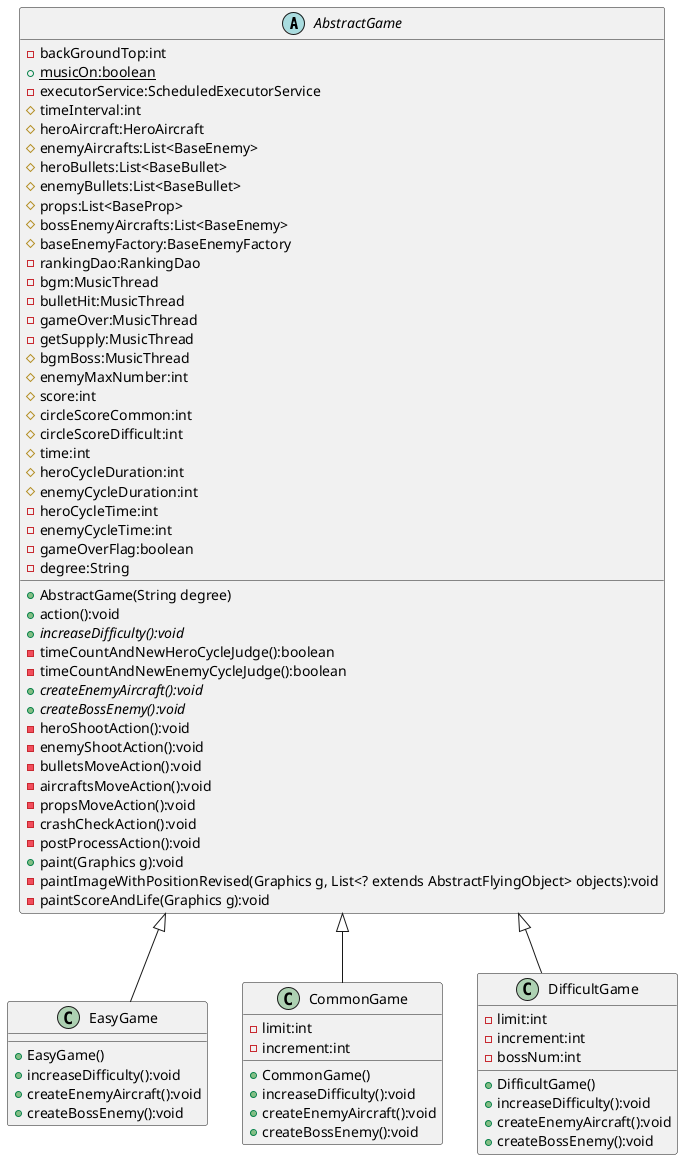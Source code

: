 @startuml
'https://plantuml.com/class-diagram

abstract class AbstractGame {
    - backGroundTop:int
    + {static} musicOn:boolean
    - executorService:ScheduledExecutorService
    # timeInterval:int
    # heroAircraft:HeroAircraft
    # enemyAircrafts:List<BaseEnemy>
    # heroBullets:List<BaseBullet>
    # enemyBullets:List<BaseBullet>
    # props:List<BaseProp>
    # bossEnemyAircrafts:List<BaseEnemy>
    # baseEnemyFactory:BaseEnemyFactory
    - rankingDao:RankingDao
    - bgm:MusicThread
    - bulletHit:MusicThread
    - gameOver:MusicThread
    - getSupply:MusicThread
    # bgmBoss:MusicThread
    # enemyMaxNumber:int
    # score:int
    # circleScoreCommon:int
    # circleScoreDifficult:int
    # time:int
    # heroCycleDuration:int
    # enemyCycleDuration:int
    - heroCycleTime:int
    - enemyCycleTime:int
    - gameOverFlag:boolean
    - degree:String
    + AbstractGame(String degree)
    + action():void
    + {abstract} increaseDifficulty():void
    - timeCountAndNewHeroCycleJudge():boolean
    - timeCountAndNewEnemyCycleJudge():boolean
    + {abstract} createEnemyAircraft():void
    + {abstract} createBossEnemy():void
    - heroShootAction():void
    - enemyShootAction():void
    - bulletsMoveAction():void
    - aircraftsMoveAction():void
    - propsMoveAction():void
    - crashCheckAction():void
    - postProcessAction():void
    + paint(Graphics g):void
    - paintImageWithPositionRevised(Graphics g, List<? extends AbstractFlyingObject> objects):void
    - paintScoreAndLife(Graphics g):void
}

class EasyGame {
    + EasyGame()
    + increaseDifficulty():void
    + createEnemyAircraft():void
    + createBossEnemy():void
}

class CommonGame {
    - limit:int
    - increment:int
    + CommonGame()
    + increaseDifficulty():void
    + createEnemyAircraft():void
    + createBossEnemy():void
}

class DifficultGame {
    - limit:int
    - increment:int
    - bossNum:int
    + DifficultGame()
    + increaseDifficulty():void
    + createEnemyAircraft():void
    + createBossEnemy():void
}

AbstractGame <|-- EasyGame
AbstractGame <|-- CommonGame
AbstractGame <|-- DifficultGame
@enduml